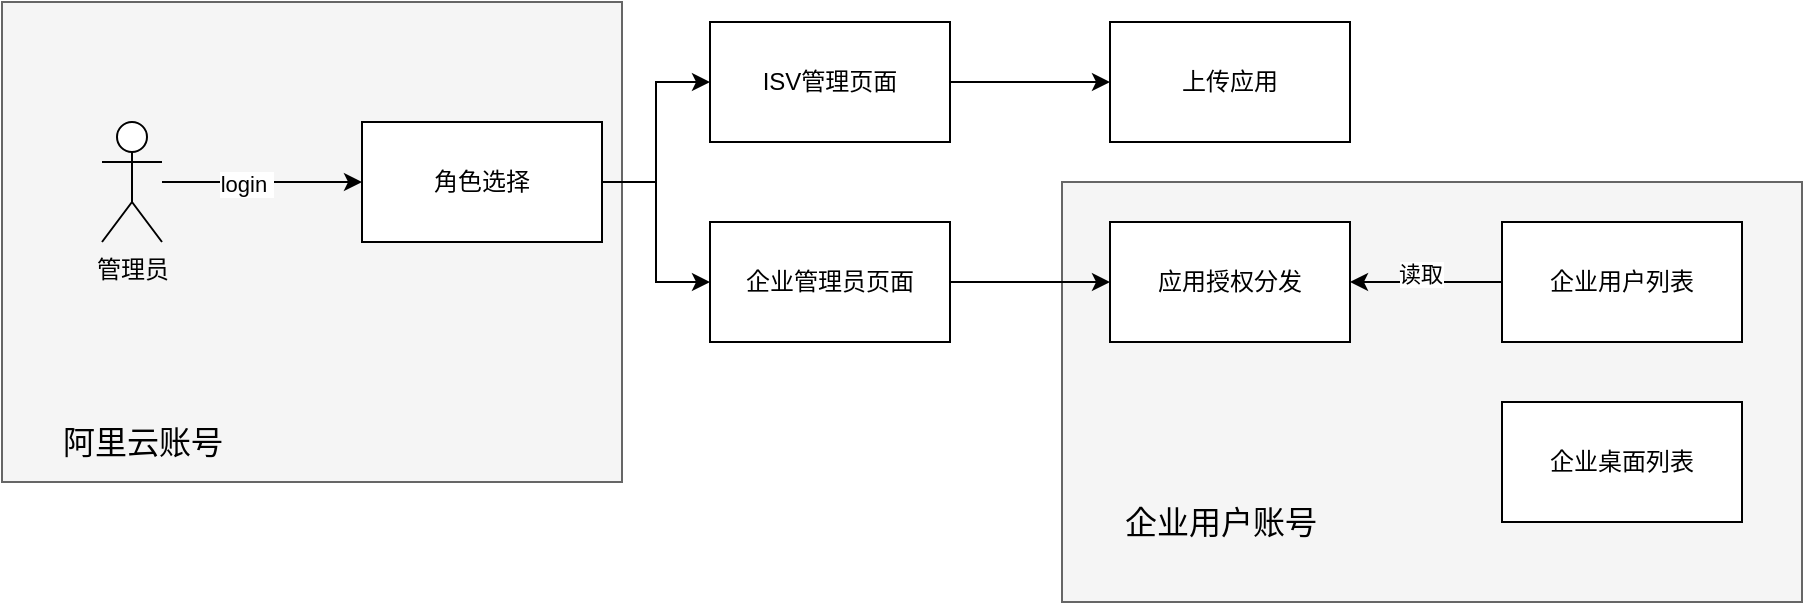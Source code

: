 <mxfile version="14.6.6" type="github">
  <diagram id="3L4fipcfEHHzqD1ao-7o" name="Page-1">
    <mxGraphModel dx="1298" dy="752" grid="1" gridSize="10" guides="1" tooltips="1" connect="1" arrows="1" fold="1" page="1" pageScale="1" pageWidth="827" pageHeight="1169" math="0" shadow="0">
      <root>
        <mxCell id="0" />
        <mxCell id="1" parent="0" />
        <mxCell id="BqDiw1rHWKKuVesqQ5OS-27" value="" style="rounded=0;whiteSpace=wrap;html=1;fillColor=#f5f5f5;strokeColor=#666666;fontColor=#333333;" parent="1" vertex="1">
          <mxGeometry x="590" y="200" width="370" height="210" as="geometry" />
        </mxCell>
        <mxCell id="BqDiw1rHWKKuVesqQ5OS-25" value="" style="rounded=0;whiteSpace=wrap;html=1;fillColor=#f5f5f5;strokeColor=#666666;fontColor=#333333;" parent="1" vertex="1">
          <mxGeometry x="60" y="110" width="310" height="240" as="geometry" />
        </mxCell>
        <mxCell id="BqDiw1rHWKKuVesqQ5OS-7" value="" style="edgeStyle=orthogonalEdgeStyle;rounded=0;orthogonalLoop=1;jettySize=auto;html=1;" parent="1" source="BqDiw1rHWKKuVesqQ5OS-1" target="BqDiw1rHWKKuVesqQ5OS-4" edge="1">
          <mxGeometry relative="1" as="geometry" />
        </mxCell>
        <mxCell id="BqDiw1rHWKKuVesqQ5OS-9" style="edgeStyle=orthogonalEdgeStyle;rounded=0;orthogonalLoop=1;jettySize=auto;html=1;entryX=0;entryY=0.5;entryDx=0;entryDy=0;" parent="1" source="BqDiw1rHWKKuVesqQ5OS-1" target="BqDiw1rHWKKuVesqQ5OS-3" edge="1">
          <mxGeometry relative="1" as="geometry" />
        </mxCell>
        <mxCell id="BqDiw1rHWKKuVesqQ5OS-1" value="角色选择" style="rounded=0;whiteSpace=wrap;html=1;" parent="1" vertex="1">
          <mxGeometry x="240" y="170" width="120" height="60" as="geometry" />
        </mxCell>
        <mxCell id="BqDiw1rHWKKuVesqQ5OS-5" value="" style="edgeStyle=orthogonalEdgeStyle;rounded=0;orthogonalLoop=1;jettySize=auto;html=1;" parent="1" source="BqDiw1rHWKKuVesqQ5OS-2" target="BqDiw1rHWKKuVesqQ5OS-1" edge="1">
          <mxGeometry relative="1" as="geometry" />
        </mxCell>
        <mxCell id="BqDiw1rHWKKuVesqQ5OS-6" value="login&amp;nbsp;" style="edgeLabel;html=1;align=center;verticalAlign=middle;resizable=0;points=[];" parent="BqDiw1rHWKKuVesqQ5OS-5" vertex="1" connectable="0">
          <mxGeometry x="-0.16" y="-1" relative="1" as="geometry">
            <mxPoint as="offset" />
          </mxGeometry>
        </mxCell>
        <mxCell id="BqDiw1rHWKKuVesqQ5OS-2" value="管理员" style="shape=umlActor;verticalLabelPosition=bottom;verticalAlign=top;html=1;outlineConnect=0;" parent="1" vertex="1">
          <mxGeometry x="110" y="170" width="30" height="60" as="geometry" />
        </mxCell>
        <mxCell id="BqDiw1rHWKKuVesqQ5OS-11" value="" style="edgeStyle=orthogonalEdgeStyle;rounded=0;orthogonalLoop=1;jettySize=auto;html=1;" parent="1" source="BqDiw1rHWKKuVesqQ5OS-3" target="BqDiw1rHWKKuVesqQ5OS-10" edge="1">
          <mxGeometry relative="1" as="geometry" />
        </mxCell>
        <mxCell id="BqDiw1rHWKKuVesqQ5OS-3" value="ISV管理页面" style="rounded=0;whiteSpace=wrap;html=1;" parent="1" vertex="1">
          <mxGeometry x="414" y="120" width="120" height="60" as="geometry" />
        </mxCell>
        <mxCell id="BqDiw1rHWKKuVesqQ5OS-13" value="" style="edgeStyle=orthogonalEdgeStyle;rounded=0;orthogonalLoop=1;jettySize=auto;html=1;" parent="1" source="BqDiw1rHWKKuVesqQ5OS-4" target="BqDiw1rHWKKuVesqQ5OS-12" edge="1">
          <mxGeometry relative="1" as="geometry" />
        </mxCell>
        <mxCell id="BqDiw1rHWKKuVesqQ5OS-4" value="企业管理员页面" style="rounded=0;whiteSpace=wrap;html=1;" parent="1" vertex="1">
          <mxGeometry x="414" y="220" width="120" height="60" as="geometry" />
        </mxCell>
        <mxCell id="BqDiw1rHWKKuVesqQ5OS-10" value="上传应用" style="whiteSpace=wrap;html=1;rounded=0;" parent="1" vertex="1">
          <mxGeometry x="614" y="120" width="120" height="60" as="geometry" />
        </mxCell>
        <mxCell id="BqDiw1rHWKKuVesqQ5OS-12" value="应用授权分发" style="whiteSpace=wrap;html=1;rounded=0;" parent="1" vertex="1">
          <mxGeometry x="614" y="220" width="120" height="60" as="geometry" />
        </mxCell>
        <mxCell id="BqDiw1rHWKKuVesqQ5OS-17" value="" style="edgeStyle=orthogonalEdgeStyle;rounded=0;orthogonalLoop=1;jettySize=auto;html=1;" parent="1" source="BqDiw1rHWKKuVesqQ5OS-15" target="BqDiw1rHWKKuVesqQ5OS-12" edge="1">
          <mxGeometry relative="1" as="geometry" />
        </mxCell>
        <mxCell id="BqDiw1rHWKKuVesqQ5OS-21" value="读取" style="edgeLabel;html=1;align=center;verticalAlign=middle;resizable=0;points=[];" parent="BqDiw1rHWKKuVesqQ5OS-17" vertex="1" connectable="0">
          <mxGeometry x="0.079" y="-4" relative="1" as="geometry">
            <mxPoint as="offset" />
          </mxGeometry>
        </mxCell>
        <mxCell id="BqDiw1rHWKKuVesqQ5OS-15" value="企业用户列表" style="whiteSpace=wrap;html=1;rounded=0;" parent="1" vertex="1">
          <mxGeometry x="810" y="220" width="120" height="60" as="geometry" />
        </mxCell>
        <mxCell id="BqDiw1rHWKKuVesqQ5OS-16" value="企业桌面列表" style="whiteSpace=wrap;html=1;rounded=0;" parent="1" vertex="1">
          <mxGeometry x="810" y="310" width="120" height="60" as="geometry" />
        </mxCell>
        <mxCell id="BqDiw1rHWKKuVesqQ5OS-26" value="阿里云账号" style="text;html=1;align=center;verticalAlign=middle;resizable=0;points=[];autosize=1;strokeColor=none;fontSize=16;" parent="1" vertex="1">
          <mxGeometry x="80" y="320" width="100" height="20" as="geometry" />
        </mxCell>
        <mxCell id="BqDiw1rHWKKuVesqQ5OS-28" value="企业用户账号" style="text;html=1;align=center;verticalAlign=middle;resizable=0;points=[];autosize=1;strokeColor=none;fontSize=16;" parent="1" vertex="1">
          <mxGeometry x="614" y="360" width="110" height="20" as="geometry" />
        </mxCell>
      </root>
    </mxGraphModel>
  </diagram>
</mxfile>
